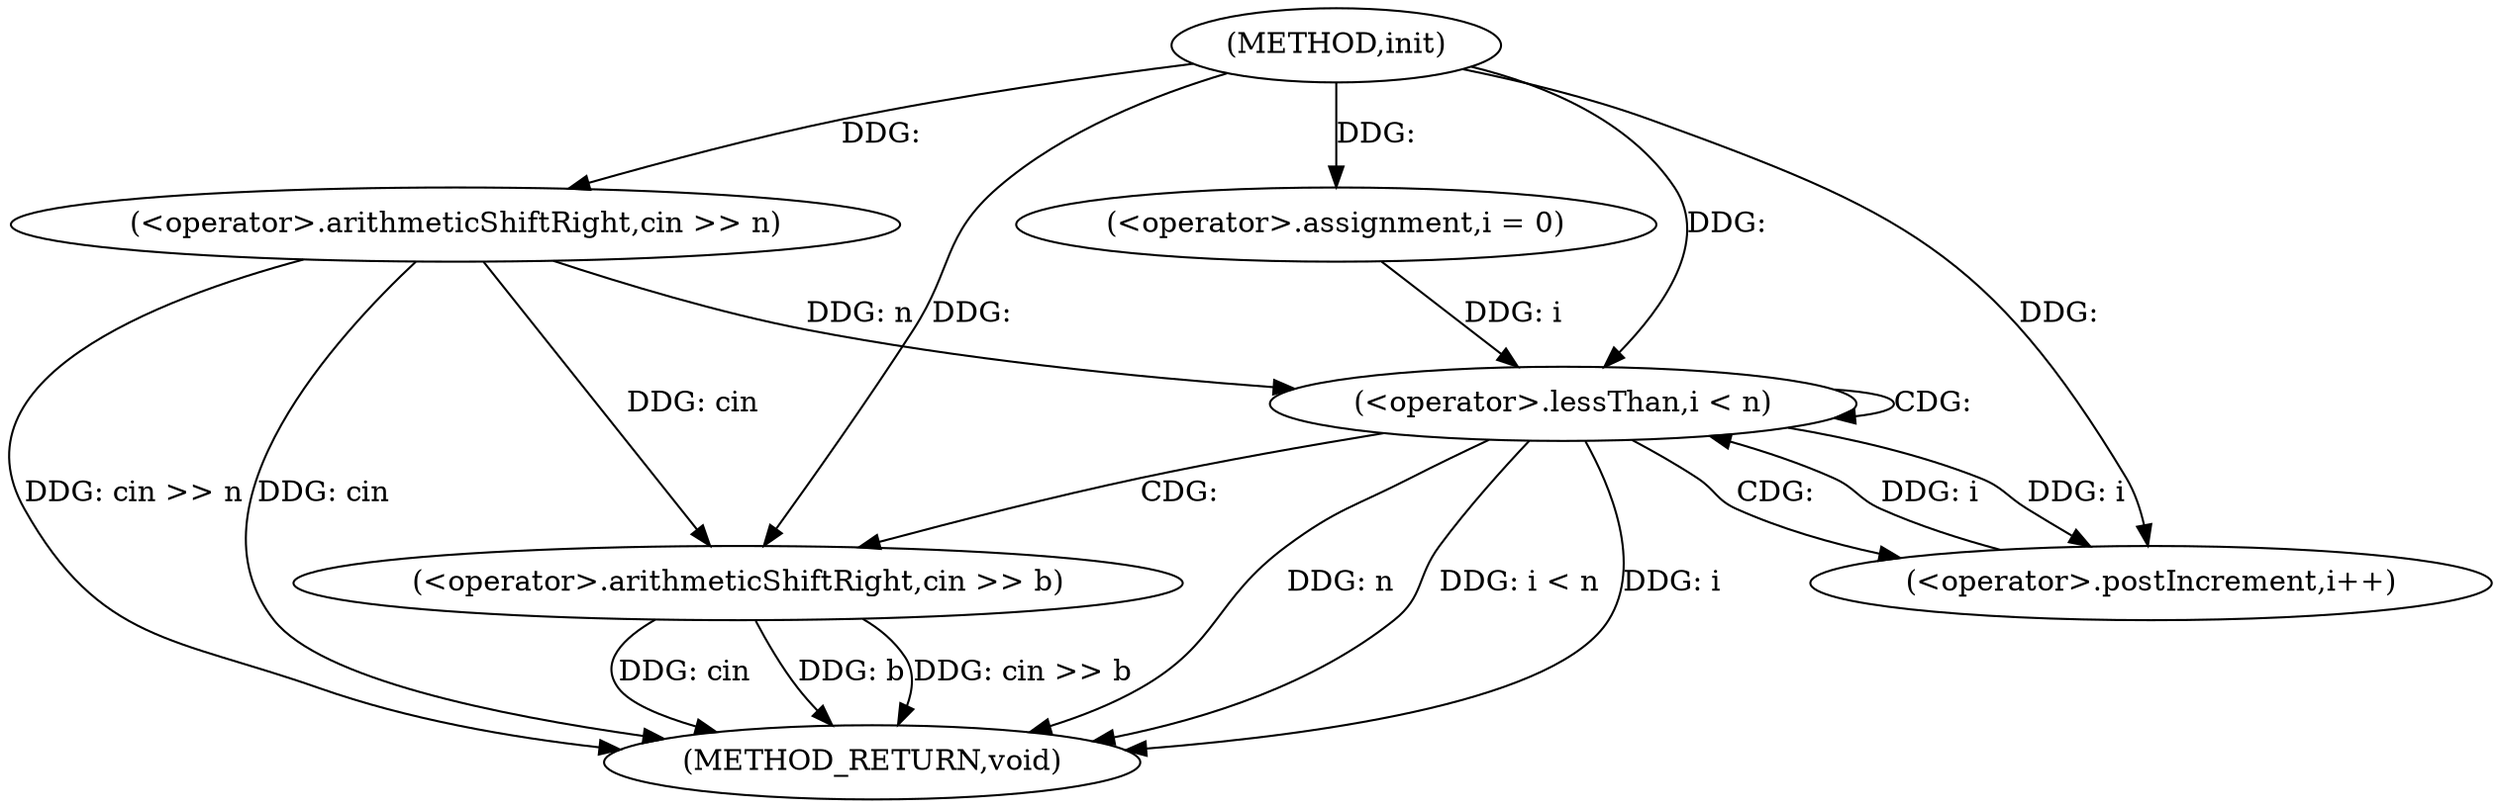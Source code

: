 digraph "init" {  
"1000102" [label = "(METHOD,init)" ]
"1000123" [label = "(METHOD_RETURN,void)" ]
"1000104" [label = "(<operator>.arithmeticShiftRight,cin >> n)" ]
"1000109" [label = "(<operator>.assignment,i = 0)" ]
"1000112" [label = "(<operator>.lessThan,i < n)" ]
"1000115" [label = "(<operator>.postIncrement,i++)" ]
"1000119" [label = "(<operator>.arithmeticShiftRight,cin >> b)" ]
  "1000104" -> "1000123"  [ label = "DDG: cin"] 
  "1000104" -> "1000123"  [ label = "DDG: cin >> n"] 
  "1000112" -> "1000123"  [ label = "DDG: i"] 
  "1000112" -> "1000123"  [ label = "DDG: n"] 
  "1000112" -> "1000123"  [ label = "DDG: i < n"] 
  "1000119" -> "1000123"  [ label = "DDG: cin"] 
  "1000119" -> "1000123"  [ label = "DDG: b"] 
  "1000119" -> "1000123"  [ label = "DDG: cin >> b"] 
  "1000102" -> "1000104"  [ label = "DDG: "] 
  "1000102" -> "1000109"  [ label = "DDG: "] 
  "1000109" -> "1000112"  [ label = "DDG: i"] 
  "1000115" -> "1000112"  [ label = "DDG: i"] 
  "1000102" -> "1000112"  [ label = "DDG: "] 
  "1000104" -> "1000112"  [ label = "DDG: n"] 
  "1000112" -> "1000115"  [ label = "DDG: i"] 
  "1000102" -> "1000115"  [ label = "DDG: "] 
  "1000104" -> "1000119"  [ label = "DDG: cin"] 
  "1000102" -> "1000119"  [ label = "DDG: "] 
  "1000112" -> "1000112"  [ label = "CDG: "] 
  "1000112" -> "1000115"  [ label = "CDG: "] 
  "1000112" -> "1000119"  [ label = "CDG: "] 
}
